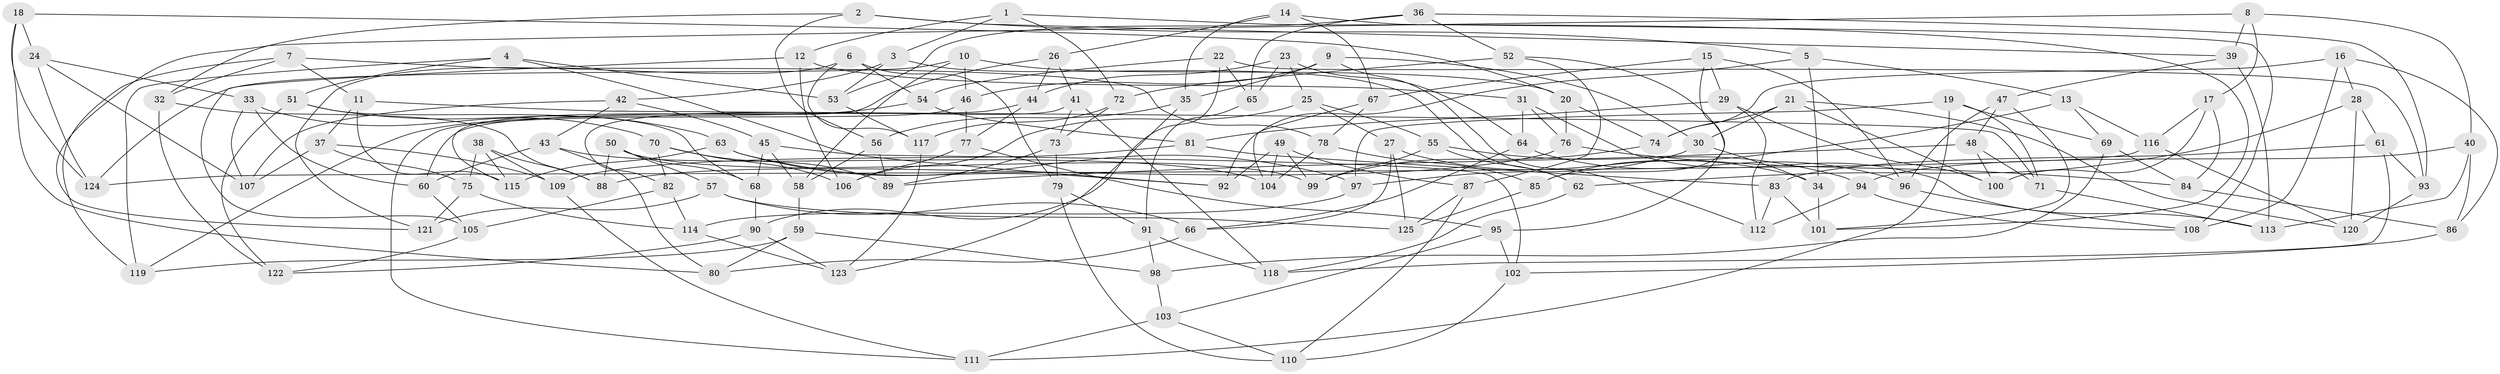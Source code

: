 // coarse degree distribution, {4: 0.7816091954022989, 10: 0.022988505747126436, 5: 0.06896551724137931, 8: 0.05747126436781609, 3: 0.022988505747126436, 7: 0.011494252873563218, 6: 0.022988505747126436, 9: 0.011494252873563218}
// Generated by graph-tools (version 1.1) at 2025/03/03/04/25 22:03:52]
// undirected, 125 vertices, 250 edges
graph export_dot {
graph [start="1"]
  node [color=gray90,style=filled];
  1;
  2;
  3;
  4;
  5;
  6;
  7;
  8;
  9;
  10;
  11;
  12;
  13;
  14;
  15;
  16;
  17;
  18;
  19;
  20;
  21;
  22;
  23;
  24;
  25;
  26;
  27;
  28;
  29;
  30;
  31;
  32;
  33;
  34;
  35;
  36;
  37;
  38;
  39;
  40;
  41;
  42;
  43;
  44;
  45;
  46;
  47;
  48;
  49;
  50;
  51;
  52;
  53;
  54;
  55;
  56;
  57;
  58;
  59;
  60;
  61;
  62;
  63;
  64;
  65;
  66;
  67;
  68;
  69;
  70;
  71;
  72;
  73;
  74;
  75;
  76;
  77;
  78;
  79;
  80;
  81;
  82;
  83;
  84;
  85;
  86;
  87;
  88;
  89;
  90;
  91;
  92;
  93;
  94;
  95;
  96;
  97;
  98;
  99;
  100;
  101;
  102;
  103;
  104;
  105;
  106;
  107;
  108;
  109;
  110;
  111;
  112;
  113;
  114;
  115;
  116;
  117;
  118;
  119;
  120;
  121;
  122;
  123;
  124;
  125;
  1 -- 3;
  1 -- 72;
  1 -- 101;
  1 -- 12;
  2 -- 32;
  2 -- 39;
  2 -- 56;
  2 -- 5;
  3 -- 42;
  3 -- 62;
  3 -- 53;
  4 -- 51;
  4 -- 92;
  4 -- 53;
  4 -- 119;
  5 -- 13;
  5 -- 34;
  5 -- 92;
  6 -- 54;
  6 -- 79;
  6 -- 121;
  6 -- 117;
  7 -- 11;
  7 -- 119;
  7 -- 32;
  7 -- 78;
  8 -- 121;
  8 -- 40;
  8 -- 17;
  8 -- 39;
  9 -- 46;
  9 -- 112;
  9 -- 30;
  9 -- 35;
  10 -- 20;
  10 -- 124;
  10 -- 58;
  10 -- 46;
  11 -- 37;
  11 -- 115;
  11 -- 71;
  12 -- 105;
  12 -- 106;
  12 -- 31;
  13 -- 69;
  13 -- 85;
  13 -- 116;
  14 -- 67;
  14 -- 108;
  14 -- 26;
  14 -- 35;
  15 -- 96;
  15 -- 29;
  15 -- 85;
  15 -- 67;
  16 -- 28;
  16 -- 74;
  16 -- 86;
  16 -- 108;
  17 -- 84;
  17 -- 116;
  17 -- 100;
  18 -- 20;
  18 -- 24;
  18 -- 80;
  18 -- 124;
  19 -- 71;
  19 -- 97;
  19 -- 69;
  19 -- 111;
  20 -- 74;
  20 -- 76;
  21 -- 120;
  21 -- 74;
  21 -- 100;
  21 -- 30;
  22 -- 54;
  22 -- 90;
  22 -- 65;
  22 -- 93;
  23 -- 65;
  23 -- 44;
  23 -- 25;
  23 -- 64;
  24 -- 107;
  24 -- 33;
  24 -- 124;
  25 -- 55;
  25 -- 27;
  25 -- 106;
  26 -- 115;
  26 -- 44;
  26 -- 41;
  27 -- 125;
  27 -- 34;
  27 -- 66;
  28 -- 120;
  28 -- 61;
  28 -- 62;
  29 -- 100;
  29 -- 81;
  29 -- 112;
  30 -- 97;
  30 -- 34;
  31 -- 76;
  31 -- 113;
  31 -- 64;
  32 -- 88;
  32 -- 122;
  33 -- 70;
  33 -- 107;
  33 -- 60;
  34 -- 101;
  35 -- 56;
  35 -- 123;
  36 -- 53;
  36 -- 52;
  36 -- 93;
  36 -- 65;
  37 -- 75;
  37 -- 109;
  37 -- 107;
  38 -- 109;
  38 -- 75;
  38 -- 115;
  38 -- 88;
  39 -- 47;
  39 -- 113;
  40 -- 86;
  40 -- 113;
  40 -- 94;
  41 -- 73;
  41 -- 82;
  41 -- 118;
  42 -- 43;
  42 -- 45;
  42 -- 107;
  43 -- 60;
  43 -- 104;
  43 -- 80;
  44 -- 60;
  44 -- 77;
  45 -- 58;
  45 -- 68;
  45 -- 102;
  46 -- 77;
  46 -- 111;
  47 -- 96;
  47 -- 48;
  47 -- 101;
  48 -- 100;
  48 -- 71;
  48 -- 89;
  49 -- 99;
  49 -- 87;
  49 -- 92;
  49 -- 104;
  50 -- 88;
  50 -- 68;
  50 -- 99;
  50 -- 57;
  51 -- 68;
  51 -- 122;
  51 -- 63;
  52 -- 95;
  52 -- 87;
  52 -- 72;
  53 -- 117;
  54 -- 81;
  54 -- 119;
  55 -- 99;
  55 -- 62;
  55 -- 94;
  56 -- 58;
  56 -- 89;
  57 -- 121;
  57 -- 66;
  57 -- 125;
  58 -- 59;
  59 -- 80;
  59 -- 119;
  59 -- 98;
  60 -- 105;
  61 -- 93;
  61 -- 118;
  61 -- 83;
  62 -- 118;
  63 -- 115;
  63 -- 92;
  63 -- 97;
  64 -- 96;
  64 -- 66;
  65 -- 91;
  66 -- 80;
  67 -- 78;
  67 -- 104;
  68 -- 90;
  69 -- 98;
  69 -- 84;
  70 -- 89;
  70 -- 82;
  70 -- 106;
  71 -- 113;
  72 -- 73;
  72 -- 117;
  73 -- 79;
  73 -- 89;
  74 -- 99;
  75 -- 114;
  75 -- 121;
  76 -- 88;
  76 -- 84;
  77 -- 106;
  77 -- 95;
  78 -- 85;
  78 -- 104;
  79 -- 91;
  79 -- 110;
  81 -- 109;
  81 -- 83;
  82 -- 114;
  82 -- 105;
  83 -- 112;
  83 -- 101;
  84 -- 86;
  85 -- 125;
  86 -- 102;
  87 -- 125;
  87 -- 110;
  90 -- 123;
  90 -- 122;
  91 -- 118;
  91 -- 98;
  93 -- 120;
  94 -- 112;
  94 -- 108;
  95 -- 102;
  95 -- 103;
  96 -- 108;
  97 -- 114;
  98 -- 103;
  102 -- 110;
  103 -- 110;
  103 -- 111;
  105 -- 122;
  109 -- 111;
  114 -- 123;
  116 -- 120;
  116 -- 124;
  117 -- 123;
}
